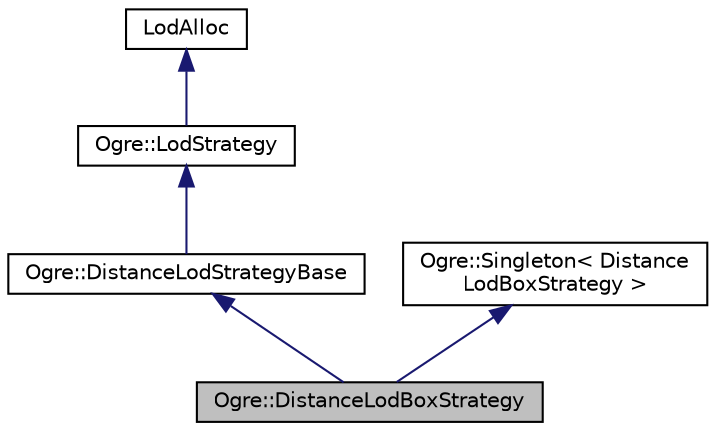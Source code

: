 digraph "Ogre::DistanceLodBoxStrategy"
{
  bgcolor="transparent";
  edge [fontname="Helvetica",fontsize="10",labelfontname="Helvetica",labelfontsize="10"];
  node [fontname="Helvetica",fontsize="10",shape=record];
  Node0 [label="Ogre::DistanceLodBoxStrategy",height=0.2,width=0.4,color="black", fillcolor="grey75", style="filled", fontcolor="black"];
  Node1 -> Node0 [dir="back",color="midnightblue",fontsize="10",style="solid",fontname="Helvetica"];
  Node1 [label="Ogre::DistanceLodStrategyBase",height=0.2,width=0.4,color="black",URL="$class_ogre_1_1_distance_lod_strategy_base.html",tooltip="Level of detail strategy based on distance from camera. "];
  Node2 -> Node1 [dir="back",color="midnightblue",fontsize="10",style="solid",fontname="Helvetica"];
  Node2 [label="Ogre::LodStrategy",height=0.2,width=0.4,color="black",URL="$class_ogre_1_1_lod_strategy.html",tooltip="Strategy for determining level of detail. "];
  Node3 -> Node2 [dir="back",color="midnightblue",fontsize="10",style="solid",fontname="Helvetica"];
  Node3 [label="LodAlloc",height=0.2,width=0.4,color="black",URL="$class_ogre_1_1_allocated_object.html"];
  Node4 -> Node0 [dir="back",color="midnightblue",fontsize="10",style="solid",fontname="Helvetica"];
  Node4 [label="Ogre::Singleton\< Distance\lLodBoxStrategy \>",height=0.2,width=0.4,color="black",URL="$class_ogre_1_1_singleton.html"];
}
